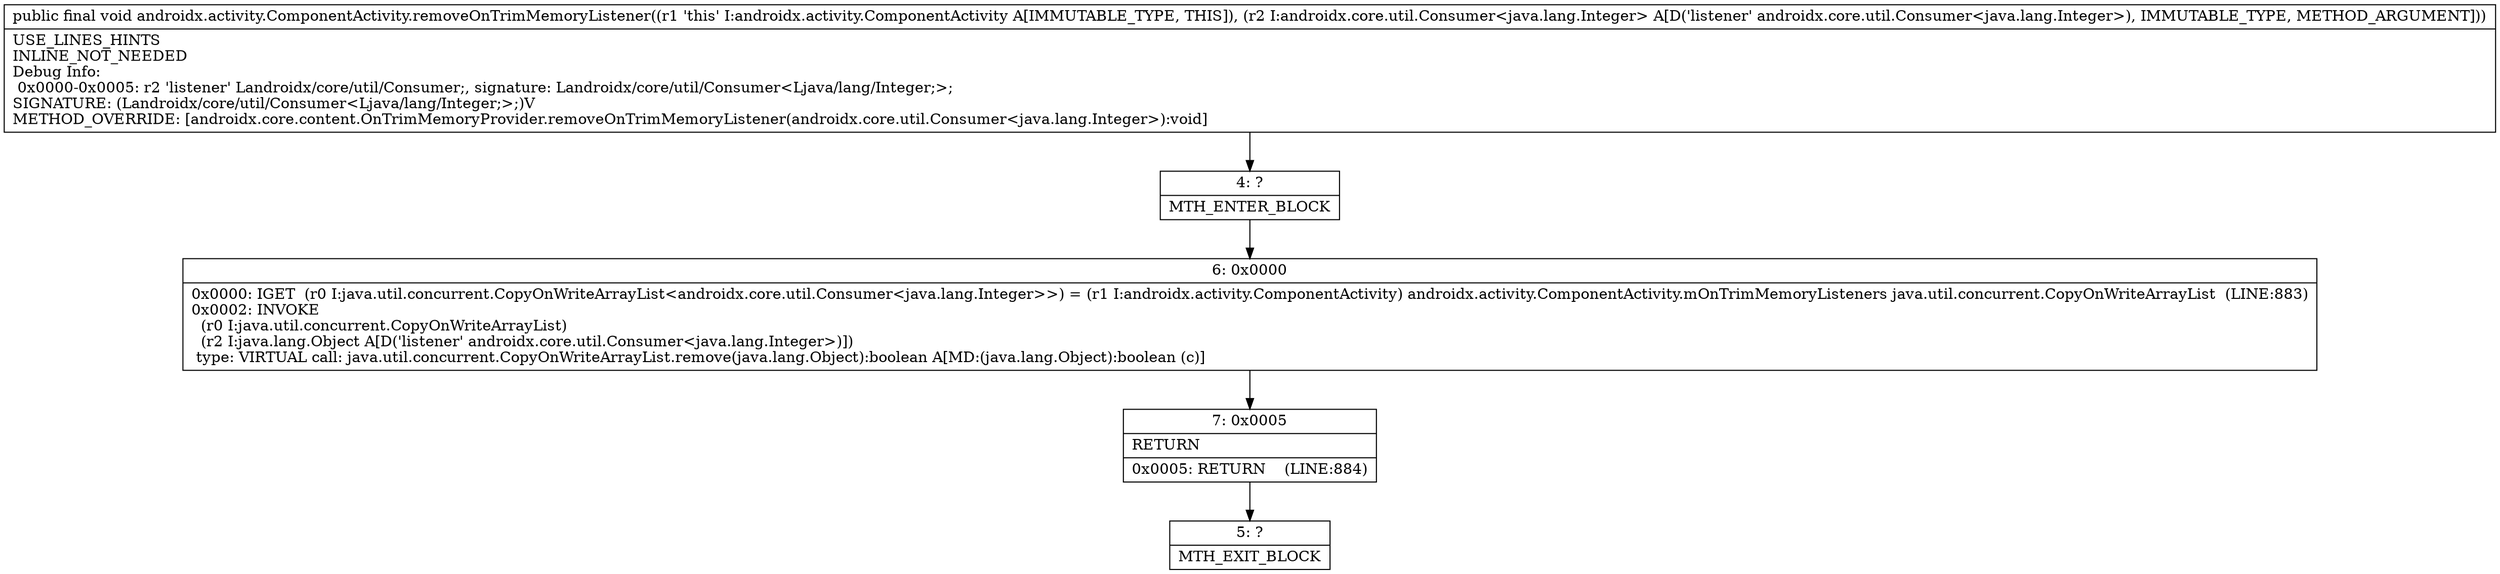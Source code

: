 digraph "CFG forandroidx.activity.ComponentActivity.removeOnTrimMemoryListener(Landroidx\/core\/util\/Consumer;)V" {
Node_4 [shape=record,label="{4\:\ ?|MTH_ENTER_BLOCK\l}"];
Node_6 [shape=record,label="{6\:\ 0x0000|0x0000: IGET  (r0 I:java.util.concurrent.CopyOnWriteArrayList\<androidx.core.util.Consumer\<java.lang.Integer\>\>) = (r1 I:androidx.activity.ComponentActivity) androidx.activity.ComponentActivity.mOnTrimMemoryListeners java.util.concurrent.CopyOnWriteArrayList  (LINE:883)\l0x0002: INVOKE  \l  (r0 I:java.util.concurrent.CopyOnWriteArrayList)\l  (r2 I:java.lang.Object A[D('listener' androidx.core.util.Consumer\<java.lang.Integer\>)])\l type: VIRTUAL call: java.util.concurrent.CopyOnWriteArrayList.remove(java.lang.Object):boolean A[MD:(java.lang.Object):boolean (c)]\l}"];
Node_7 [shape=record,label="{7\:\ 0x0005|RETURN\l|0x0005: RETURN    (LINE:884)\l}"];
Node_5 [shape=record,label="{5\:\ ?|MTH_EXIT_BLOCK\l}"];
MethodNode[shape=record,label="{public final void androidx.activity.ComponentActivity.removeOnTrimMemoryListener((r1 'this' I:androidx.activity.ComponentActivity A[IMMUTABLE_TYPE, THIS]), (r2 I:androidx.core.util.Consumer\<java.lang.Integer\> A[D('listener' androidx.core.util.Consumer\<java.lang.Integer\>), IMMUTABLE_TYPE, METHOD_ARGUMENT]))  | USE_LINES_HINTS\lINLINE_NOT_NEEDED\lDebug Info:\l  0x0000\-0x0005: r2 'listener' Landroidx\/core\/util\/Consumer;, signature: Landroidx\/core\/util\/Consumer\<Ljava\/lang\/Integer;\>;\lSIGNATURE: (Landroidx\/core\/util\/Consumer\<Ljava\/lang\/Integer;\>;)V\lMETHOD_OVERRIDE: [androidx.core.content.OnTrimMemoryProvider.removeOnTrimMemoryListener(androidx.core.util.Consumer\<java.lang.Integer\>):void]\l}"];
MethodNode -> Node_4;Node_4 -> Node_6;
Node_6 -> Node_7;
Node_7 -> Node_5;
}

